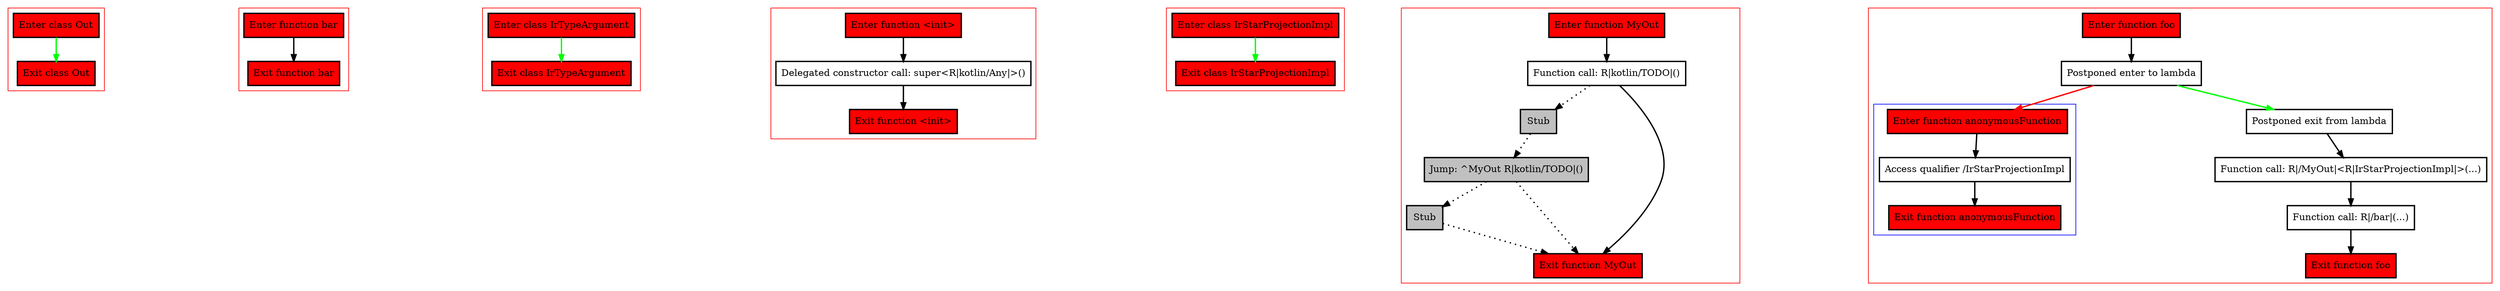 digraph lambdaReturningObject_kt {
    graph [nodesep=3]
    node [shape=box penwidth=2]
    edge [penwidth=2]

    subgraph cluster_0 {
        color=red
        0 [label="Enter class Out" style="filled" fillcolor=red];
        1 [label="Exit class Out" style="filled" fillcolor=red];
    }
    0 -> {1} [color=green];

    subgraph cluster_1 {
        color=red
        2 [label="Enter function bar" style="filled" fillcolor=red];
        3 [label="Exit function bar" style="filled" fillcolor=red];
    }
    2 -> {3};

    subgraph cluster_2 {
        color=red
        4 [label="Enter class IrTypeArgument" style="filled" fillcolor=red];
        5 [label="Exit class IrTypeArgument" style="filled" fillcolor=red];
    }
    4 -> {5} [color=green];

    subgraph cluster_3 {
        color=red
        6 [label="Enter function <init>" style="filled" fillcolor=red];
        8 [label="Delegated constructor call: super<R|kotlin/Any|>()"];
        7 [label="Exit function <init>" style="filled" fillcolor=red];
    }
    6 -> {8};
    8 -> {7};

    subgraph cluster_4 {
        color=red
        9 [label="Enter class IrStarProjectionImpl" style="filled" fillcolor=red];
        10 [label="Exit class IrStarProjectionImpl" style="filled" fillcolor=red];
    }
    9 -> {10} [color=green];

    subgraph cluster_5 {
        color=red
        11 [label="Enter function MyOut" style="filled" fillcolor=red];
        13 [label="Function call: R|kotlin/TODO|()"];
        14 [label="Stub" style="filled" fillcolor=gray];
        15 [label="Jump: ^MyOut R|kotlin/TODO|()" style="filled" fillcolor=gray];
        16 [label="Stub" style="filled" fillcolor=gray];
        12 [label="Exit function MyOut" style="filled" fillcolor=red];
    }
    11 -> {13};
    13 -> {12};
    13 -> {14} [style=dotted];
    14 -> {15} [style=dotted];
    15 -> {12 16} [style=dotted];
    16 -> {12} [style=dotted];

    subgraph cluster_6 {
        color=red
        17 [label="Enter function foo" style="filled" fillcolor=red];
        19 [label="Postponed enter to lambda"];
        subgraph cluster_7 {
            color=blue
            23 [label="Enter function anonymousFunction" style="filled" fillcolor=red];
            25 [label="Access qualifier /IrStarProjectionImpl"];
            24 [label="Exit function anonymousFunction" style="filled" fillcolor=red];
        }
        20 [label="Postponed exit from lambda"];
        21 [label="Function call: R|/MyOut|<R|IrStarProjectionImpl|>(...)"];
        22 [label="Function call: R|/bar|(...)"];
        18 [label="Exit function foo" style="filled" fillcolor=red];
    }
    17 -> {19};
    19 -> {20} [color=green];
    19 -> {23} [color=red];
    20 -> {21};
    21 -> {22};
    22 -> {18};
    23 -> {25};
    25 -> {24};

}
